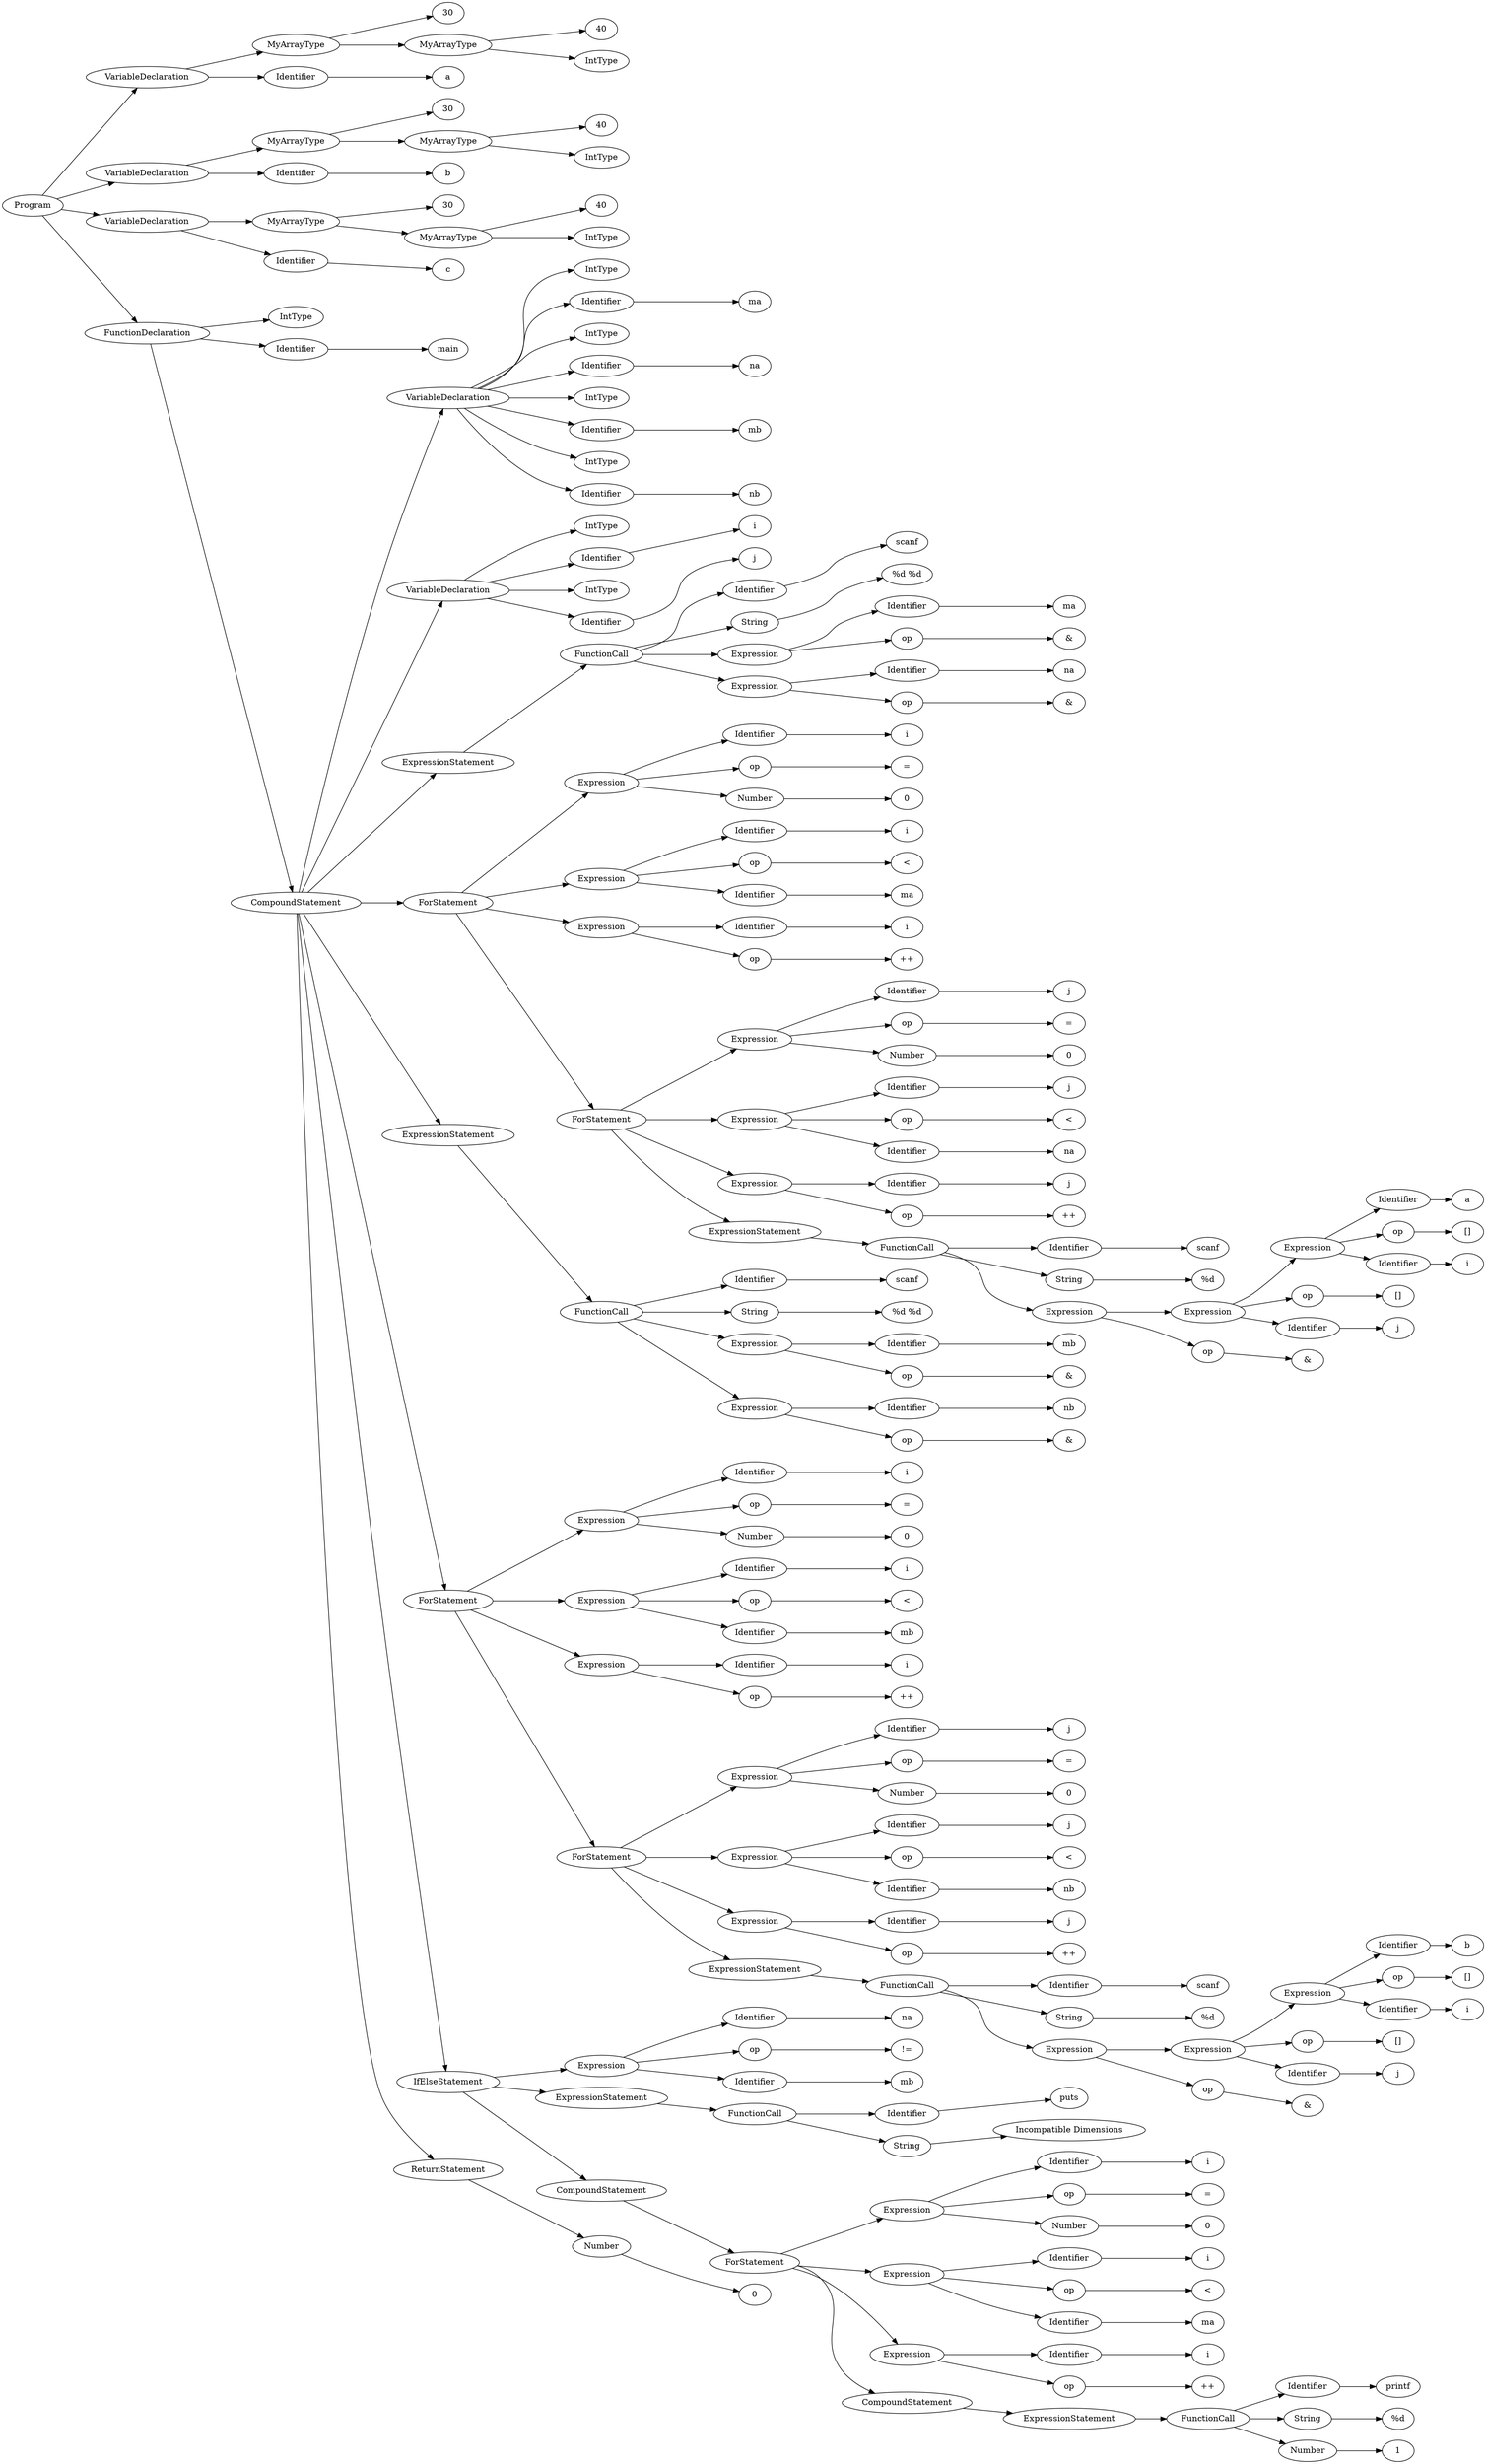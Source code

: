 // Visualization of the Abstract Syntax Tree
digraph AST {
	graph [rankdir=LR]
	Program [label=Program]
	VariableDeclaration [label=VariableDeclaration]
	Program -> VariableDeclaration
	MyArrayType [label=MyArrayType]
	VariableDeclaration -> MyArrayType
	30 [label=30]
	MyArrayType -> 30
	MyArrayType4 [label=MyArrayType]
	MyArrayType -> MyArrayType4
	40 [label=40]
	MyArrayType4 -> 40
	IntType [label=IntType]
	MyArrayType4 -> IntType
	Identifier [label=Identifier]
	VariableDeclaration -> Identifier
	a [label=a]
	Identifier -> a
	VariableDeclaration9 [label=VariableDeclaration]
	Program -> VariableDeclaration9
	MyArrayType10 [label=MyArrayType]
	VariableDeclaration9 -> MyArrayType10
	3011 [label=30]
	MyArrayType10 -> 3011
	MyArrayType12 [label=MyArrayType]
	MyArrayType10 -> MyArrayType12
	4013 [label=40]
	MyArrayType12 -> 4013
	IntType14 [label=IntType]
	MyArrayType12 -> IntType14
	Identifier15 [label=Identifier]
	VariableDeclaration9 -> Identifier15
	b [label=b]
	Identifier15 -> b
	VariableDeclaration17 [label=VariableDeclaration]
	Program -> VariableDeclaration17
	MyArrayType18 [label=MyArrayType]
	VariableDeclaration17 -> MyArrayType18
	3019 [label=30]
	MyArrayType18 -> 3019
	MyArrayType20 [label=MyArrayType]
	MyArrayType18 -> MyArrayType20
	4021 [label=40]
	MyArrayType20 -> 4021
	IntType22 [label=IntType]
	MyArrayType20 -> IntType22
	Identifier23 [label=Identifier]
	VariableDeclaration17 -> Identifier23
	c [label=c]
	Identifier23 -> c
	FunctionDeclaration [label=FunctionDeclaration]
	Program -> FunctionDeclaration
	IntType26 [label=IntType]
	FunctionDeclaration -> IntType26
	Identifier27 [label=Identifier]
	FunctionDeclaration -> Identifier27
	main [label=main]
	Identifier27 -> main
	CompoundStatement [label=CompoundStatement]
	FunctionDeclaration -> CompoundStatement
	VariableDeclaration30 [label=VariableDeclaration]
	CompoundStatement -> VariableDeclaration30
	IntType31 [label=IntType]
	VariableDeclaration30 -> IntType31
	Identifier32 [label=Identifier]
	VariableDeclaration30 -> Identifier32
	ma [label=ma]
	Identifier32 -> ma
	IntType34 [label=IntType]
	VariableDeclaration30 -> IntType34
	Identifier35 [label=Identifier]
	VariableDeclaration30 -> Identifier35
	na [label=na]
	Identifier35 -> na
	IntType37 [label=IntType]
	VariableDeclaration30 -> IntType37
	Identifier38 [label=Identifier]
	VariableDeclaration30 -> Identifier38
	mb [label=mb]
	Identifier38 -> mb
	IntType40 [label=IntType]
	VariableDeclaration30 -> IntType40
	Identifier41 [label=Identifier]
	VariableDeclaration30 -> Identifier41
	nb [label=nb]
	Identifier41 -> nb
	VariableDeclaration43 [label=VariableDeclaration]
	CompoundStatement -> VariableDeclaration43
	IntType44 [label=IntType]
	VariableDeclaration43 -> IntType44
	Identifier45 [label=Identifier]
	VariableDeclaration43 -> Identifier45
	i [label=i]
	Identifier45 -> i
	IntType47 [label=IntType]
	VariableDeclaration43 -> IntType47
	Identifier48 [label=Identifier]
	VariableDeclaration43 -> Identifier48
	j [label=j]
	Identifier48 -> j
	ExpressionStatement [label=ExpressionStatement]
	CompoundStatement -> ExpressionStatement
	FunctionCall [label=FunctionCall]
	ExpressionStatement -> FunctionCall
	Identifier52 [label=Identifier]
	FunctionCall -> Identifier52
	scanf [label=scanf]
	Identifier52 -> scanf
	String [label=String]
	FunctionCall -> String
	"%d %d" [label="%d %d"]
	String -> "%d %d"
	Expression [label=Expression]
	FunctionCall -> Expression
	Identifier57 [label=Identifier]
	Expression -> Identifier57
	ma58 [label=ma]
	Identifier57 -> ma58
	op [label=op]
	Expression -> op
	"&" [label="&"]
	op -> "&"
	Expression61 [label=Expression]
	FunctionCall -> Expression61
	Identifier62 [label=Identifier]
	Expression61 -> Identifier62
	na63 [label=na]
	Identifier62 -> na63
	op64 [label=op]
	Expression61 -> op64
	"&65" [label="&"]
	op64 -> "&65"
	ForStatement [label=ForStatement]
	CompoundStatement -> ForStatement
	Expression67 [label=Expression]
	ForStatement -> Expression67
	Identifier68 [label=Identifier]
	Expression67 -> Identifier68
	i69 [label=i]
	Identifier68 -> i69
	op70 [label=op]
	Expression67 -> op70
	"=" [label="="]
	op70 -> "="
	Number [label=Number]
	Expression67 -> Number
	0 [label=0]
	Number -> 0
	Expression74 [label=Expression]
	ForStatement -> Expression74
	Identifier75 [label=Identifier]
	Expression74 -> Identifier75
	i76 [label=i]
	Identifier75 -> i76
	op77 [label=op]
	Expression74 -> op77
	"<" [label="<"]
	op77 -> "<"
	Identifier79 [label=Identifier]
	Expression74 -> Identifier79
	ma80 [label=ma]
	Identifier79 -> ma80
	Expression81 [label=Expression]
	ForStatement -> Expression81
	Identifier82 [label=Identifier]
	Expression81 -> Identifier82
	i83 [label=i]
	Identifier82 -> i83
	op84 [label=op]
	Expression81 -> op84
	"++" [label="++"]
	op84 -> "++"
	ForStatement86 [label=ForStatement]
	ForStatement -> ForStatement86
	Expression87 [label=Expression]
	ForStatement86 -> Expression87
	Identifier88 [label=Identifier]
	Expression87 -> Identifier88
	j89 [label=j]
	Identifier88 -> j89
	op90 [label=op]
	Expression87 -> op90
	"=91" [label="="]
	op90 -> "=91"
	Number92 [label=Number]
	Expression87 -> Number92
	093 [label=0]
	Number92 -> 093
	Expression94 [label=Expression]
	ForStatement86 -> Expression94
	Identifier95 [label=Identifier]
	Expression94 -> Identifier95
	j96 [label=j]
	Identifier95 -> j96
	op97 [label=op]
	Expression94 -> op97
	"<98" [label="<"]
	op97 -> "<98"
	Identifier99 [label=Identifier]
	Expression94 -> Identifier99
	na100 [label=na]
	Identifier99 -> na100
	Expression101 [label=Expression]
	ForStatement86 -> Expression101
	Identifier102 [label=Identifier]
	Expression101 -> Identifier102
	j103 [label=j]
	Identifier102 -> j103
	op104 [label=op]
	Expression101 -> op104
	"++105" [label="++"]
	op104 -> "++105"
	ExpressionStatement106 [label=ExpressionStatement]
	ForStatement86 -> ExpressionStatement106
	FunctionCall107 [label=FunctionCall]
	ExpressionStatement106 -> FunctionCall107
	Identifier108 [label=Identifier]
	FunctionCall107 -> Identifier108
	scanf109 [label=scanf]
	Identifier108 -> scanf109
	String110 [label=String]
	FunctionCall107 -> String110
	"%d" [label="%d"]
	String110 -> "%d"
	Expression112 [label=Expression]
	FunctionCall107 -> Expression112
	Expression113 [label=Expression]
	Expression112 -> Expression113
	Expression114 [label=Expression]
	Expression113 -> Expression114
	Identifier115 [label=Identifier]
	Expression114 -> Identifier115
	a116 [label=a]
	Identifier115 -> a116
	op117 [label=op]
	Expression114 -> op117
	"[]" [label="[]"]
	op117 -> "[]"
	Identifier119 [label=Identifier]
	Expression114 -> Identifier119
	i120 [label=i]
	Identifier119 -> i120
	op121 [label=op]
	Expression113 -> op121
	"[]122" [label="[]"]
	op121 -> "[]122"
	Identifier123 [label=Identifier]
	Expression113 -> Identifier123
	j124 [label=j]
	Identifier123 -> j124
	op125 [label=op]
	Expression112 -> op125
	"&126" [label="&"]
	op125 -> "&126"
	ExpressionStatement127 [label=ExpressionStatement]
	CompoundStatement -> ExpressionStatement127
	FunctionCall128 [label=FunctionCall]
	ExpressionStatement127 -> FunctionCall128
	Identifier129 [label=Identifier]
	FunctionCall128 -> Identifier129
	scanf130 [label=scanf]
	Identifier129 -> scanf130
	String131 [label=String]
	FunctionCall128 -> String131
	"%d %d132" [label="%d %d"]
	String131 -> "%d %d132"
	Expression133 [label=Expression]
	FunctionCall128 -> Expression133
	Identifier134 [label=Identifier]
	Expression133 -> Identifier134
	mb135 [label=mb]
	Identifier134 -> mb135
	op136 [label=op]
	Expression133 -> op136
	"&137" [label="&"]
	op136 -> "&137"
	Expression138 [label=Expression]
	FunctionCall128 -> Expression138
	Identifier139 [label=Identifier]
	Expression138 -> Identifier139
	nb140 [label=nb]
	Identifier139 -> nb140
	op141 [label=op]
	Expression138 -> op141
	"&142" [label="&"]
	op141 -> "&142"
	ForStatement143 [label=ForStatement]
	CompoundStatement -> ForStatement143
	Expression144 [label=Expression]
	ForStatement143 -> Expression144
	Identifier145 [label=Identifier]
	Expression144 -> Identifier145
	i146 [label=i]
	Identifier145 -> i146
	op147 [label=op]
	Expression144 -> op147
	"=148" [label="="]
	op147 -> "=148"
	Number149 [label=Number]
	Expression144 -> Number149
	0150 [label=0]
	Number149 -> 0150
	Expression151 [label=Expression]
	ForStatement143 -> Expression151
	Identifier152 [label=Identifier]
	Expression151 -> Identifier152
	i153 [label=i]
	Identifier152 -> i153
	op154 [label=op]
	Expression151 -> op154
	"<155" [label="<"]
	op154 -> "<155"
	Identifier156 [label=Identifier]
	Expression151 -> Identifier156
	mb157 [label=mb]
	Identifier156 -> mb157
	Expression158 [label=Expression]
	ForStatement143 -> Expression158
	Identifier159 [label=Identifier]
	Expression158 -> Identifier159
	i160 [label=i]
	Identifier159 -> i160
	op161 [label=op]
	Expression158 -> op161
	"++162" [label="++"]
	op161 -> "++162"
	ForStatement163 [label=ForStatement]
	ForStatement143 -> ForStatement163
	Expression164 [label=Expression]
	ForStatement163 -> Expression164
	Identifier165 [label=Identifier]
	Expression164 -> Identifier165
	j166 [label=j]
	Identifier165 -> j166
	op167 [label=op]
	Expression164 -> op167
	"=168" [label="="]
	op167 -> "=168"
	Number169 [label=Number]
	Expression164 -> Number169
	0170 [label=0]
	Number169 -> 0170
	Expression171 [label=Expression]
	ForStatement163 -> Expression171
	Identifier172 [label=Identifier]
	Expression171 -> Identifier172
	j173 [label=j]
	Identifier172 -> j173
	op174 [label=op]
	Expression171 -> op174
	"<175" [label="<"]
	op174 -> "<175"
	Identifier176 [label=Identifier]
	Expression171 -> Identifier176
	nb177 [label=nb]
	Identifier176 -> nb177
	Expression178 [label=Expression]
	ForStatement163 -> Expression178
	Identifier179 [label=Identifier]
	Expression178 -> Identifier179
	j180 [label=j]
	Identifier179 -> j180
	op181 [label=op]
	Expression178 -> op181
	"++182" [label="++"]
	op181 -> "++182"
	ExpressionStatement183 [label=ExpressionStatement]
	ForStatement163 -> ExpressionStatement183
	FunctionCall184 [label=FunctionCall]
	ExpressionStatement183 -> FunctionCall184
	Identifier185 [label=Identifier]
	FunctionCall184 -> Identifier185
	scanf186 [label=scanf]
	Identifier185 -> scanf186
	String187 [label=String]
	FunctionCall184 -> String187
	"%d188" [label="%d"]
	String187 -> "%d188"
	Expression189 [label=Expression]
	FunctionCall184 -> Expression189
	Expression190 [label=Expression]
	Expression189 -> Expression190
	Expression191 [label=Expression]
	Expression190 -> Expression191
	Identifier192 [label=Identifier]
	Expression191 -> Identifier192
	b193 [label=b]
	Identifier192 -> b193
	op194 [label=op]
	Expression191 -> op194
	"[]195" [label="[]"]
	op194 -> "[]195"
	Identifier196 [label=Identifier]
	Expression191 -> Identifier196
	i197 [label=i]
	Identifier196 -> i197
	op198 [label=op]
	Expression190 -> op198
	"[]199" [label="[]"]
	op198 -> "[]199"
	Identifier200 [label=Identifier]
	Expression190 -> Identifier200
	j201 [label=j]
	Identifier200 -> j201
	op202 [label=op]
	Expression189 -> op202
	"&203" [label="&"]
	op202 -> "&203"
	IfElseStatement [label=IfElseStatement]
	CompoundStatement -> IfElseStatement
	Expression205 [label=Expression]
	IfElseStatement -> Expression205
	Identifier206 [label=Identifier]
	Expression205 -> Identifier206
	na207 [label=na]
	Identifier206 -> na207
	op208 [label=op]
	Expression205 -> op208
	"!=" [label="!="]
	op208 -> "!="
	Identifier210 [label=Identifier]
	Expression205 -> Identifier210
	mb211 [label=mb]
	Identifier210 -> mb211
	ExpressionStatement212 [label=ExpressionStatement]
	IfElseStatement -> ExpressionStatement212
	FunctionCall213 [label=FunctionCall]
	ExpressionStatement212 -> FunctionCall213
	Identifier214 [label=Identifier]
	FunctionCall213 -> Identifier214
	puts [label=puts]
	Identifier214 -> puts
	String216 [label=String]
	FunctionCall213 -> String216
	"Incompatible Dimensions" [label="Incompatible Dimensions"]
	String216 -> "Incompatible Dimensions"
	CompoundStatement218 [label=CompoundStatement]
	IfElseStatement -> CompoundStatement218
	ForStatement219 [label=ForStatement]
	CompoundStatement218 -> ForStatement219
	Expression220 [label=Expression]
	ForStatement219 -> Expression220
	Identifier221 [label=Identifier]
	Expression220 -> Identifier221
	i222 [label=i]
	Identifier221 -> i222
	op223 [label=op]
	Expression220 -> op223
	"=224" [label="="]
	op223 -> "=224"
	Number225 [label=Number]
	Expression220 -> Number225
	0226 [label=0]
	Number225 -> 0226
	Expression227 [label=Expression]
	ForStatement219 -> Expression227
	Identifier228 [label=Identifier]
	Expression227 -> Identifier228
	i229 [label=i]
	Identifier228 -> i229
	op230 [label=op]
	Expression227 -> op230
	"<231" [label="<"]
	op230 -> "<231"
	Identifier232 [label=Identifier]
	Expression227 -> Identifier232
	ma233 [label=ma]
	Identifier232 -> ma233
	Expression234 [label=Expression]
	ForStatement219 -> Expression234
	Identifier235 [label=Identifier]
	Expression234 -> Identifier235
	i236 [label=i]
	Identifier235 -> i236
	op237 [label=op]
	Expression234 -> op237
	"++238" [label="++"]
	op237 -> "++238"
	CompoundStatement239 [label=CompoundStatement]
	ForStatement219 -> CompoundStatement239
	ExpressionStatement240 [label=ExpressionStatement]
	CompoundStatement239 -> ExpressionStatement240
	FunctionCall241 [label=FunctionCall]
	ExpressionStatement240 -> FunctionCall241
	Identifier242 [label=Identifier]
	FunctionCall241 -> Identifier242
	printf [label=printf]
	Identifier242 -> printf
	String244 [label=String]
	FunctionCall241 -> String244
	"%d
" [label="%d
"]
	String244 -> "%d
"
	Number246 [label=Number]
	FunctionCall241 -> Number246
	1 [label=1]
	Number246 -> 1
	ReturnStatement [label=ReturnStatement]
	CompoundStatement -> ReturnStatement
	Number249 [label=Number]
	ReturnStatement -> Number249
	0250 [label=0]
	Number249 -> 0250
}
